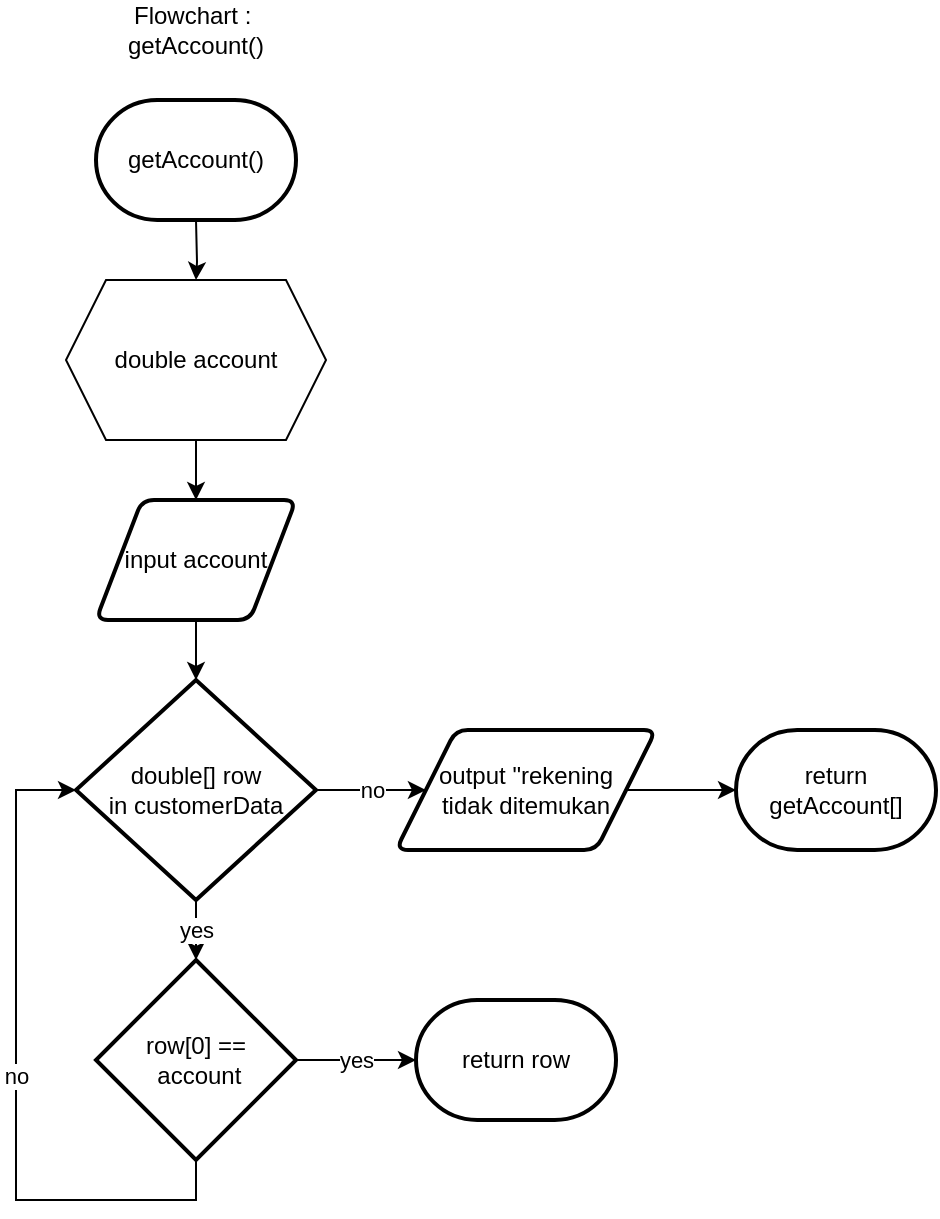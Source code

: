 <mxfile version="15.9.4" type="device" pages="4"><diagram id="dB6o4mpYQU5_df1o45yO" name="getAccount()"><mxGraphModel dx="1019" dy="528" grid="1" gridSize="10" guides="1" tooltips="1" connect="1" arrows="1" fold="1" page="1" pageScale="1" pageWidth="850" pageHeight="1100" math="0" shadow="0"><root><mxCell id="0"/><mxCell id="1" parent="0"/><mxCell id="VwCrKRBm1s4QDgPVC7pY-2" value="" style="edgeStyle=orthogonalEdgeStyle;rounded=0;orthogonalLoop=1;jettySize=auto;html=1;" parent="1" target="VwCrKRBm1s4QDgPVC7pY-6" edge="1"><mxGeometry relative="1" as="geometry"><mxPoint x="140" y="210" as="sourcePoint"/></mxGeometry></mxCell><mxCell id="VwCrKRBm1s4QDgPVC7pY-4" value="Flowchart :&amp;nbsp;&lt;br&gt;getAccount()" style="text;html=1;strokeColor=none;fillColor=none;align=center;verticalAlign=middle;whiteSpace=wrap;rounded=0;" parent="1" vertex="1"><mxGeometry x="96.25" y="100" width="87.5" height="30" as="geometry"/></mxCell><mxCell id="VwCrKRBm1s4QDgPVC7pY-5" value="" style="edgeStyle=orthogonalEdgeStyle;rounded=0;orthogonalLoop=1;jettySize=auto;html=1;" parent="1" source="VwCrKRBm1s4QDgPVC7pY-6" edge="1"><mxGeometry relative="1" as="geometry"><mxPoint x="140" y="350" as="targetPoint"/></mxGeometry></mxCell><mxCell id="VwCrKRBm1s4QDgPVC7pY-6" value="double account" style="shape=hexagon;perimeter=hexagonPerimeter2;whiteSpace=wrap;html=1;fixedSize=1;" parent="1" vertex="1"><mxGeometry x="75" y="240" width="130" height="80" as="geometry"/></mxCell><mxCell id="qPawugcyXdKxY2PtoJhk-1" value="getAccount()" style="strokeWidth=2;html=1;shape=mxgraph.flowchart.terminator;whiteSpace=wrap;" vertex="1" parent="1"><mxGeometry x="90" y="150" width="100" height="60" as="geometry"/></mxCell><mxCell id="qPawugcyXdKxY2PtoJhk-4" value="" style="edgeStyle=orthogonalEdgeStyle;rounded=0;orthogonalLoop=1;jettySize=auto;html=1;" edge="1" parent="1" source="qPawugcyXdKxY2PtoJhk-2" target="qPawugcyXdKxY2PtoJhk-3"><mxGeometry relative="1" as="geometry"/></mxCell><mxCell id="qPawugcyXdKxY2PtoJhk-2" value="input account" style="shape=parallelogram;html=1;strokeWidth=2;perimeter=parallelogramPerimeter;whiteSpace=wrap;rounded=1;arcSize=12;size=0.23;" vertex="1" parent="1"><mxGeometry x="90" y="350" width="100" height="60" as="geometry"/></mxCell><mxCell id="qPawugcyXdKxY2PtoJhk-9" value="yes" style="edgeStyle=orthogonalEdgeStyle;rounded=0;orthogonalLoop=1;jettySize=auto;html=1;" edge="1" parent="1" source="qPawugcyXdKxY2PtoJhk-3" target="qPawugcyXdKxY2PtoJhk-5"><mxGeometry relative="1" as="geometry"/></mxCell><mxCell id="qPawugcyXdKxY2PtoJhk-11" value="no" style="edgeStyle=orthogonalEdgeStyle;rounded=0;orthogonalLoop=1;jettySize=auto;html=1;" edge="1" parent="1" source="qPawugcyXdKxY2PtoJhk-3" target="qPawugcyXdKxY2PtoJhk-10"><mxGeometry relative="1" as="geometry"/></mxCell><mxCell id="qPawugcyXdKxY2PtoJhk-3" value="double[] row &lt;br&gt;in customerData" style="strokeWidth=2;html=1;shape=mxgraph.flowchart.decision;whiteSpace=wrap;" vertex="1" parent="1"><mxGeometry x="80" y="440" width="120" height="110" as="geometry"/></mxCell><mxCell id="qPawugcyXdKxY2PtoJhk-7" value="yes" style="edgeStyle=orthogonalEdgeStyle;rounded=0;orthogonalLoop=1;jettySize=auto;html=1;" edge="1" parent="1" source="qPawugcyXdKxY2PtoJhk-5" target="qPawugcyXdKxY2PtoJhk-6"><mxGeometry relative="1" as="geometry"/></mxCell><mxCell id="qPawugcyXdKxY2PtoJhk-8" value="no" style="edgeStyle=orthogonalEdgeStyle;rounded=0;orthogonalLoop=1;jettySize=auto;html=1;exitX=0.5;exitY=1;exitDx=0;exitDy=0;exitPerimeter=0;entryX=0;entryY=0.5;entryDx=0;entryDy=0;entryPerimeter=0;" edge="1" parent="1" source="qPawugcyXdKxY2PtoJhk-5" target="qPawugcyXdKxY2PtoJhk-3"><mxGeometry relative="1" as="geometry"><Array as="points"><mxPoint x="140" y="700"/><mxPoint x="50" y="700"/><mxPoint x="50" y="495"/></Array></mxGeometry></mxCell><mxCell id="qPawugcyXdKxY2PtoJhk-5" value="row[0] ==&lt;br&gt;&amp;nbsp;account" style="strokeWidth=2;html=1;shape=mxgraph.flowchart.decision;whiteSpace=wrap;" vertex="1" parent="1"><mxGeometry x="90" y="580" width="100" height="100" as="geometry"/></mxCell><mxCell id="qPawugcyXdKxY2PtoJhk-6" value="return row" style="strokeWidth=2;html=1;shape=mxgraph.flowchart.terminator;whiteSpace=wrap;" vertex="1" parent="1"><mxGeometry x="250" y="600" width="100" height="60" as="geometry"/></mxCell><mxCell id="qPawugcyXdKxY2PtoJhk-13" value="" style="edgeStyle=orthogonalEdgeStyle;rounded=0;orthogonalLoop=1;jettySize=auto;html=1;" edge="1" parent="1" source="qPawugcyXdKxY2PtoJhk-10" target="qPawugcyXdKxY2PtoJhk-12"><mxGeometry relative="1" as="geometry"/></mxCell><mxCell id="qPawugcyXdKxY2PtoJhk-10" value="output &quot;rekening &lt;br&gt;tidak ditemukan" style="shape=parallelogram;html=1;strokeWidth=2;perimeter=parallelogramPerimeter;whiteSpace=wrap;rounded=1;arcSize=12;size=0.23;" vertex="1" parent="1"><mxGeometry x="240" y="465" width="130" height="60" as="geometry"/></mxCell><mxCell id="qPawugcyXdKxY2PtoJhk-12" value="return getAccount[]" style="strokeWidth=2;html=1;shape=mxgraph.flowchart.terminator;whiteSpace=wrap;" vertex="1" parent="1"><mxGeometry x="410" y="465" width="100" height="60" as="geometry"/></mxCell></root></mxGraphModel></diagram><diagram id="T9m1DiZb7BmTzuspFl6o" name="getAdminFee()"><mxGraphModel dx="1019" dy="528" grid="1" gridSize="10" guides="1" tooltips="1" connect="1" arrows="1" fold="1" page="1" pageScale="1" pageWidth="850" pageHeight="1100" math="0" shadow="0"><root><mxCell id="6tDXPCQhz6LXbf9i6b90-0"/><mxCell id="6tDXPCQhz6LXbf9i6b90-1" parent="6tDXPCQhz6LXbf9i6b90-0"/><mxCell id="7gxKiTCX7aQqdFc9lDJq-1" value="Flowchart :&amp;nbsp;&lt;br&gt;getAdminFee(double accountType)" style="text;html=1;strokeColor=none;fillColor=none;align=center;verticalAlign=middle;whiteSpace=wrap;rounded=0;" vertex="1" parent="6tDXPCQhz6LXbf9i6b90-1"><mxGeometry x="96.25" y="100" width="87.5" height="30" as="geometry"/></mxCell><mxCell id="7gxKiTCX7aQqdFc9lDJq-6" value="" style="edgeStyle=orthogonalEdgeStyle;rounded=0;orthogonalLoop=1;jettySize=auto;html=1;" edge="1" parent="6tDXPCQhz6LXbf9i6b90-1" source="7gxKiTCX7aQqdFc9lDJq-2" target="7gxKiTCX7aQqdFc9lDJq-3"><mxGeometry relative="1" as="geometry"/></mxCell><mxCell id="7gxKiTCX7aQqdFc9lDJq-2" value="getAdminFee(double accountType)" style="strokeWidth=2;html=1;shape=mxgraph.flowchart.terminator;whiteSpace=wrap;" vertex="1" parent="6tDXPCQhz6LXbf9i6b90-1"><mxGeometry x="80" y="150" width="120" height="70" as="geometry"/></mxCell><mxCell id="7gxKiTCX7aQqdFc9lDJq-7" value="yes" style="edgeStyle=orthogonalEdgeStyle;rounded=0;orthogonalLoop=1;jettySize=auto;html=1;" edge="1" parent="6tDXPCQhz6LXbf9i6b90-1" source="7gxKiTCX7aQqdFc9lDJq-3" target="7gxKiTCX7aQqdFc9lDJq-4"><mxGeometry relative="1" as="geometry"/></mxCell><mxCell id="7gxKiTCX7aQqdFc9lDJq-8" value="no" style="edgeStyle=orthogonalEdgeStyle;rounded=0;orthogonalLoop=1;jettySize=auto;html=1;" edge="1" parent="6tDXPCQhz6LXbf9i6b90-1" source="7gxKiTCX7aQqdFc9lDJq-3" target="7gxKiTCX7aQqdFc9lDJq-5"><mxGeometry relative="1" as="geometry"/></mxCell><mxCell id="7gxKiTCX7aQqdFc9lDJq-3" value="accountType &lt;br&gt;== 1" style="strokeWidth=2;html=1;shape=mxgraph.flowchart.decision;whiteSpace=wrap;" vertex="1" parent="6tDXPCQhz6LXbf9i6b90-1"><mxGeometry x="90" y="260" width="100" height="100" as="geometry"/></mxCell><mxCell id="7gxKiTCX7aQqdFc9lDJq-4" value="return 5000" style="strokeWidth=2;html=1;shape=mxgraph.flowchart.terminator;whiteSpace=wrap;" vertex="1" parent="6tDXPCQhz6LXbf9i6b90-1"><mxGeometry x="230" y="280" width="100" height="60" as="geometry"/></mxCell><mxCell id="7gxKiTCX7aQqdFc9lDJq-5" value="return 2000" style="strokeWidth=2;html=1;shape=mxgraph.flowchart.terminator;whiteSpace=wrap;" vertex="1" parent="6tDXPCQhz6LXbf9i6b90-1"><mxGeometry x="90" y="390" width="100" height="60" as="geometry"/></mxCell></root></mxGraphModel></diagram><diagram id="Ibd8hwikM8pnDdmux-0G" name="inpuAccountType()"><mxGraphModel dx="1019" dy="528" grid="1" gridSize="10" guides="1" tooltips="1" connect="1" arrows="1" fold="1" page="1" pageScale="1" pageWidth="850" pageHeight="1100" math="0" shadow="0"><root><mxCell id="oHkDoVNZNNbC0vr0VXlZ-0"/><mxCell id="oHkDoVNZNNbC0vr0VXlZ-1" parent="oHkDoVNZNNbC0vr0VXlZ-0"/><mxCell id="9PGVHkOHzHaUuqhr_iba-0" value="Flowchart :&amp;nbsp;&lt;br&gt;inputAccountType()" style="text;html=1;strokeColor=none;fillColor=none;align=center;verticalAlign=middle;whiteSpace=wrap;rounded=0;" vertex="1" parent="oHkDoVNZNNbC0vr0VXlZ-1"><mxGeometry x="96.25" y="100" width="87.5" height="30" as="geometry"/></mxCell><mxCell id="9PGVHkOHzHaUuqhr_iba-12" value="" style="edgeStyle=orthogonalEdgeStyle;rounded=0;orthogonalLoop=1;jettySize=auto;html=1;" edge="1" parent="oHkDoVNZNNbC0vr0VXlZ-1" source="9PGVHkOHzHaUuqhr_iba-2" target="9PGVHkOHzHaUuqhr_iba-10"><mxGeometry relative="1" as="geometry"/></mxCell><mxCell id="9PGVHkOHzHaUuqhr_iba-2" value="inputAccountType()" style="strokeWidth=2;html=1;shape=mxgraph.flowchart.terminator;whiteSpace=wrap;" vertex="1" parent="oHkDoVNZNNbC0vr0VXlZ-1"><mxGeometry x="80" y="150" width="120" height="70" as="geometry"/></mxCell><mxCell id="9PGVHkOHzHaUuqhr_iba-3" value="yes" style="edgeStyle=orthogonalEdgeStyle;rounded=0;orthogonalLoop=1;jettySize=auto;html=1;entryX=0;entryY=0.5;entryDx=0;entryDy=0;" edge="1" parent="oHkDoVNZNNbC0vr0VXlZ-1" source="9PGVHkOHzHaUuqhr_iba-5" target="9PGVHkOHzHaUuqhr_iba-22"><mxGeometry relative="1" as="geometry"><mxPoint x="263" y="573" as="targetPoint"/></mxGeometry></mxCell><mxCell id="9PGVHkOHzHaUuqhr_iba-18" value="no" style="edgeStyle=orthogonalEdgeStyle;rounded=0;orthogonalLoop=1;jettySize=auto;html=1;" edge="1" parent="oHkDoVNZNNbC0vr0VXlZ-1" source="9PGVHkOHzHaUuqhr_iba-5" target="9PGVHkOHzHaUuqhr_iba-7"><mxGeometry relative="1" as="geometry"/></mxCell><mxCell id="9PGVHkOHzHaUuqhr_iba-5" value="!(customerType == 1 || customerType == 2)" style="strokeWidth=2;html=1;shape=mxgraph.flowchart.decision;whiteSpace=wrap;" vertex="1" parent="oHkDoVNZNNbC0vr0VXlZ-1"><mxGeometry x="63" y="513" width="155" height="120" as="geometry"/></mxCell><mxCell id="9PGVHkOHzHaUuqhr_iba-7" value="return customerType" style="strokeWidth=2;html=1;shape=mxgraph.flowchart.terminator;whiteSpace=wrap;" vertex="1" parent="oHkDoVNZNNbC0vr0VXlZ-1"><mxGeometry x="90.5" y="710" width="100" height="60" as="geometry"/></mxCell><mxCell id="9PGVHkOHzHaUuqhr_iba-16" value="" style="edgeStyle=orthogonalEdgeStyle;rounded=0;orthogonalLoop=1;jettySize=auto;html=1;" edge="1" parent="oHkDoVNZNNbC0vr0VXlZ-1" source="9PGVHkOHzHaUuqhr_iba-8" target="9PGVHkOHzHaUuqhr_iba-11"><mxGeometry relative="1" as="geometry"/></mxCell><mxCell id="9PGVHkOHzHaUuqhr_iba-8" value="output &quot;jenis rekening&quot;" style="shape=parallelogram;html=1;strokeWidth=2;perimeter=parallelogramPerimeter;whiteSpace=wrap;rounded=1;arcSize=12;size=0.23;" vertex="1" parent="oHkDoVNZNNbC0vr0VXlZ-1"><mxGeometry x="90" y="330" width="100" height="60" as="geometry"/></mxCell><mxCell id="9PGVHkOHzHaUuqhr_iba-15" value="" style="edgeStyle=orthogonalEdgeStyle;rounded=0;orthogonalLoop=1;jettySize=auto;html=1;" edge="1" parent="oHkDoVNZNNbC0vr0VXlZ-1" source="9PGVHkOHzHaUuqhr_iba-10" target="9PGVHkOHzHaUuqhr_iba-8"><mxGeometry relative="1" as="geometry"/></mxCell><mxCell id="9PGVHkOHzHaUuqhr_iba-10" value="int customerType" style="verticalLabelPosition=middle;verticalAlign=middle;html=1;shape=hexagon;perimeter=hexagonPerimeter2;arcSize=6;size=0.27;labelPosition=center;align=center;" vertex="1" parent="oHkDoVNZNNbC0vr0VXlZ-1"><mxGeometry x="90" y="240" width="100" height="60" as="geometry"/></mxCell><mxCell id="9PGVHkOHzHaUuqhr_iba-20" value="" style="edgeStyle=orthogonalEdgeStyle;rounded=0;orthogonalLoop=1;jettySize=auto;html=1;" edge="1" parent="oHkDoVNZNNbC0vr0VXlZ-1" source="9PGVHkOHzHaUuqhr_iba-11" target="9PGVHkOHzHaUuqhr_iba-5"><mxGeometry relative="1" as="geometry"/></mxCell><mxCell id="9PGVHkOHzHaUuqhr_iba-11" value="input &lt;br&gt;customerType" style="shape=parallelogram;html=1;strokeWidth=2;perimeter=parallelogramPerimeter;whiteSpace=wrap;rounded=1;arcSize=12;size=0.23;" vertex="1" parent="oHkDoVNZNNbC0vr0VXlZ-1"><mxGeometry x="85" y="420" width="110" height="60" as="geometry"/></mxCell><mxCell id="9PGVHkOHzHaUuqhr_iba-25" value="" style="edgeStyle=orthogonalEdgeStyle;rounded=0;orthogonalLoop=1;jettySize=auto;html=1;" edge="1" parent="oHkDoVNZNNbC0vr0VXlZ-1" source="9PGVHkOHzHaUuqhr_iba-22" target="9PGVHkOHzHaUuqhr_iba-24"><mxGeometry relative="1" as="geometry"/></mxCell><mxCell id="9PGVHkOHzHaUuqhr_iba-22" value="output &quot;input&lt;br&gt;&amp;nbsp;tidak valid&quot;" style="shape=parallelogram;html=1;strokeWidth=2;perimeter=parallelogramPerimeter;whiteSpace=wrap;rounded=1;arcSize=12;size=0.23;" vertex="1" parent="oHkDoVNZNNbC0vr0VXlZ-1"><mxGeometry x="270" y="543" width="100" height="60" as="geometry"/></mxCell><mxCell id="9PGVHkOHzHaUuqhr_iba-26" style="edgeStyle=orthogonalEdgeStyle;rounded=0;orthogonalLoop=1;jettySize=auto;html=1;exitX=0;exitY=0.5;exitDx=0;exitDy=0;" edge="1" parent="oHkDoVNZNNbC0vr0VXlZ-1" source="9PGVHkOHzHaUuqhr_iba-24"><mxGeometry relative="1" as="geometry"><mxPoint x="140" y="663" as="targetPoint"/></mxGeometry></mxCell><mxCell id="9PGVHkOHzHaUuqhr_iba-24" value="&lt;span&gt;customerType = inputAccountType()&lt;/span&gt;" style="rounded=0;whiteSpace=wrap;html=1;" vertex="1" parent="oHkDoVNZNNbC0vr0VXlZ-1"><mxGeometry x="260" y="633" width="120" height="60" as="geometry"/></mxCell></root></mxGraphModel></diagram><diagram id="_SfaeumnfUPCObOOlCCL" name="formatRupiah()"><mxGraphModel dx="1199" dy="621" grid="1" gridSize="10" guides="1" tooltips="1" connect="1" arrows="1" fold="1" page="1" pageScale="1" pageWidth="850" pageHeight="1100" math="0" shadow="0"><root><mxCell id="-NZN03W_SpHNoixn5lkJ-0"/><mxCell id="-NZN03W_SpHNoixn5lkJ-1" parent="-NZN03W_SpHNoixn5lkJ-0"/><mxCell id="R5AeEnZrRbNSUWBPJnOm-0" value="Flowchart :&amp;nbsp;&lt;br&gt;formatRupiah(double nominal)" style="text;html=1;strokeColor=none;fillColor=none;align=center;verticalAlign=middle;whiteSpace=wrap;rounded=0;" vertex="1" parent="-NZN03W_SpHNoixn5lkJ-1"><mxGeometry x="153.12" y="40" width="163.75" height="30" as="geometry"/></mxCell><mxCell id="R5AeEnZrRbNSUWBPJnOm-4" value="" style="edgeStyle=orthogonalEdgeStyle;rounded=0;orthogonalLoop=1;jettySize=auto;html=1;" edge="1" parent="-NZN03W_SpHNoixn5lkJ-1" source="R5AeEnZrRbNSUWBPJnOm-2" target="R5AeEnZrRbNSUWBPJnOm-3"><mxGeometry relative="1" as="geometry"/></mxCell><mxCell id="R5AeEnZrRbNSUWBPJnOm-2" value="formatRupiah&lt;br&gt;(double nominal)" style="strokeWidth=2;html=1;shape=mxgraph.flowchart.terminator;whiteSpace=wrap;" vertex="1" parent="-NZN03W_SpHNoixn5lkJ-1"><mxGeometry x="174.99" y="90" width="120" height="70" as="geometry"/></mxCell><mxCell id="R5AeEnZrRbNSUWBPJnOm-6" value="" style="edgeStyle=orthogonalEdgeStyle;rounded=0;orthogonalLoop=1;jettySize=auto;html=1;" edge="1" parent="-NZN03W_SpHNoixn5lkJ-1" source="R5AeEnZrRbNSUWBPJnOm-3" target="R5AeEnZrRbNSUWBPJnOm-5"><mxGeometry relative="1" as="geometry"/></mxCell><mxCell id="R5AeEnZrRbNSUWBPJnOm-3" value="DecimalFormat rupiah = &lt;br&gt;DecimalFormat.getCurrencyInstance()&lt;br&gt;DecimalFormatSymbols format = &lt;br&gt;new DecimalFormatSymbols()" style="verticalLabelPosition=middle;verticalAlign=middle;html=1;shape=hexagon;perimeter=hexagonPerimeter2;arcSize=6;size=0.27;labelPosition=center;align=center;" vertex="1" parent="-NZN03W_SpHNoixn5lkJ-1"><mxGeometry x="109.99" y="190" width="250" height="110" as="geometry"/></mxCell><mxCell id="R5AeEnZrRbNSUWBPJnOm-8" value="" style="edgeStyle=orthogonalEdgeStyle;rounded=0;orthogonalLoop=1;jettySize=auto;html=1;" edge="1" parent="-NZN03W_SpHNoixn5lkJ-1" source="R5AeEnZrRbNSUWBPJnOm-5" target="R5AeEnZrRbNSUWBPJnOm-7"><mxGeometry relative="1" as="geometry"/></mxCell><mxCell id="R5AeEnZrRbNSUWBPJnOm-5" value="format.setCurrencrySymbol(&quot;Rp. &quot;&lt;br&gt;format.setMonetaryDecimalseparator(',')&lt;br&gt;format.setGroupingSeparator('.')&lt;br&gt;format.setDecimalFormatSymbols(format)" style="verticalLabelPosition=middle;verticalAlign=middle;html=1;shape=process;whiteSpace=wrap;rounded=1;size=0.14;arcSize=6;labelPosition=center;align=center;" vertex="1" parent="-NZN03W_SpHNoixn5lkJ-1"><mxGeometry x="80" y="340" width="310" height="110" as="geometry"/></mxCell><mxCell id="R5AeEnZrRbNSUWBPJnOm-7" value="return rupiah.format(nominal)" style="strokeWidth=2;html=1;shape=mxgraph.flowchart.terminator;whiteSpace=wrap;" vertex="1" parent="-NZN03W_SpHNoixn5lkJ-1"><mxGeometry x="165" y="490" width="140" height="70" as="geometry"/></mxCell></root></mxGraphModel></diagram></mxfile>